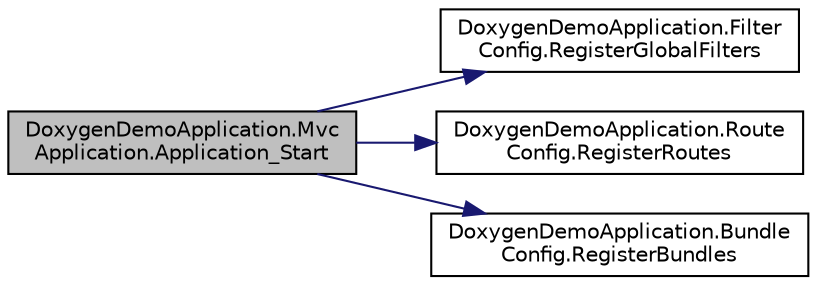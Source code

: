 digraph "DoxygenDemoApplication.MvcApplication.Application_Start"
{
  edge [fontname="Helvetica",fontsize="10",labelfontname="Helvetica",labelfontsize="10"];
  node [fontname="Helvetica",fontsize="10",shape=record];
  rankdir="LR";
  Node0 [label="DoxygenDemoApplication.Mvc\lApplication.Application_Start",height=0.2,width=0.4,color="black", fillcolor="grey75", style="filled", fontcolor="black"];
  Node0 -> Node1 [color="midnightblue",fontsize="10",style="solid",fontname="Helvetica"];
  Node1 [label="DoxygenDemoApplication.Filter\lConfig.RegisterGlobalFilters",height=0.2,width=0.4,color="black", fillcolor="white", style="filled",URL="$class_doxygen_demo_application_1_1_filter_config.html#a75ebe17224ce52689211f60390e29e02"];
  Node0 -> Node2 [color="midnightblue",fontsize="10",style="solid",fontname="Helvetica"];
  Node2 [label="DoxygenDemoApplication.Route\lConfig.RegisterRoutes",height=0.2,width=0.4,color="black", fillcolor="white", style="filled",URL="$class_doxygen_demo_application_1_1_route_config.html#ad8ce309725466085d0a5d34175a0f81b"];
  Node0 -> Node3 [color="midnightblue",fontsize="10",style="solid",fontname="Helvetica"];
  Node3 [label="DoxygenDemoApplication.Bundle\lConfig.RegisterBundles",height=0.2,width=0.4,color="black", fillcolor="white", style="filled",URL="$class_doxygen_demo_application_1_1_bundle_config.html#aaf64b5e04c989cfd414fc1c2b4e05981"];
}

